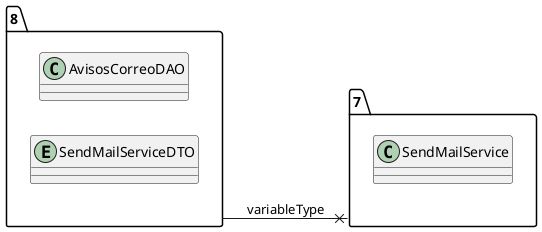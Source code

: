 @startuml 
allow_mixing
left to right direction
package "8"{
class AvisosCorreoDAO
entity SendMailServiceDTO

}
package "7"{
class SendMailService

}
"8" --x "7":variableType
@enduml